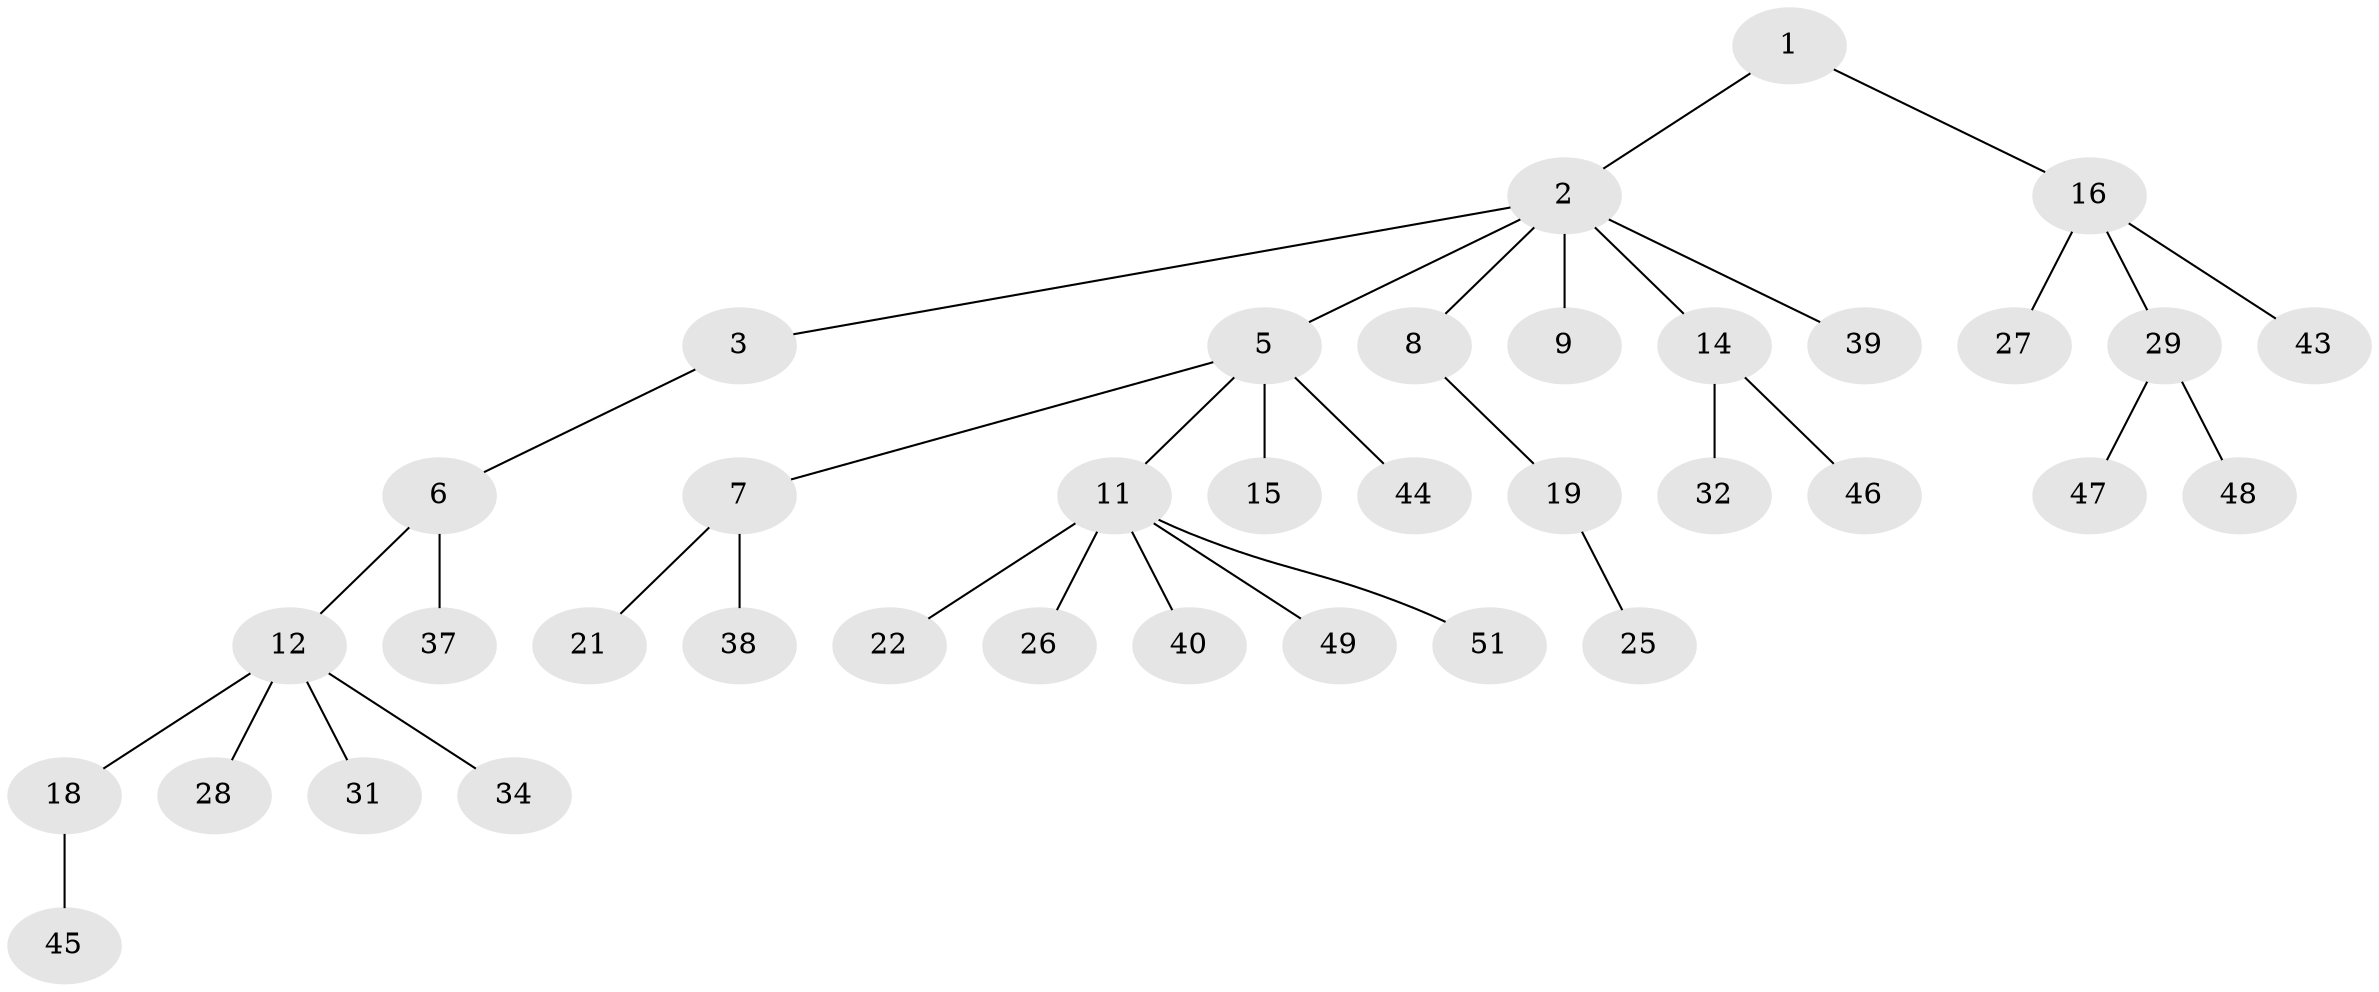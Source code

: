// Generated by graph-tools (version 1.1) at 2025/52/02/27/25 19:52:10]
// undirected, 37 vertices, 36 edges
graph export_dot {
graph [start="1"]
  node [color=gray90,style=filled];
  1;
  2 [super="+4"];
  3 [super="+33"];
  5 [super="+10"];
  6;
  7 [super="+13"];
  8 [super="+24"];
  9 [super="+23"];
  11 [super="+35"];
  12 [super="+20"];
  14 [super="+17"];
  15;
  16 [super="+36"];
  18 [super="+42"];
  19 [super="+30"];
  21;
  22;
  25;
  26;
  27;
  28;
  29;
  31;
  32 [super="+41"];
  34;
  37 [super="+50"];
  38;
  39;
  40;
  43;
  44;
  45;
  46;
  47;
  48;
  49;
  51;
  1 -- 2;
  1 -- 16;
  2 -- 3;
  2 -- 5;
  2 -- 14;
  2 -- 8;
  2 -- 9;
  2 -- 39;
  3 -- 6;
  5 -- 7;
  5 -- 11;
  5 -- 44;
  5 -- 15;
  6 -- 12;
  6 -- 37;
  7 -- 21;
  7 -- 38;
  8 -- 19;
  11 -- 22;
  11 -- 26;
  11 -- 49;
  11 -- 51;
  11 -- 40;
  12 -- 18;
  12 -- 28;
  12 -- 34;
  12 -- 31;
  14 -- 46;
  14 -- 32;
  16 -- 27;
  16 -- 29;
  16 -- 43;
  18 -- 45;
  19 -- 25;
  29 -- 47;
  29 -- 48;
}
